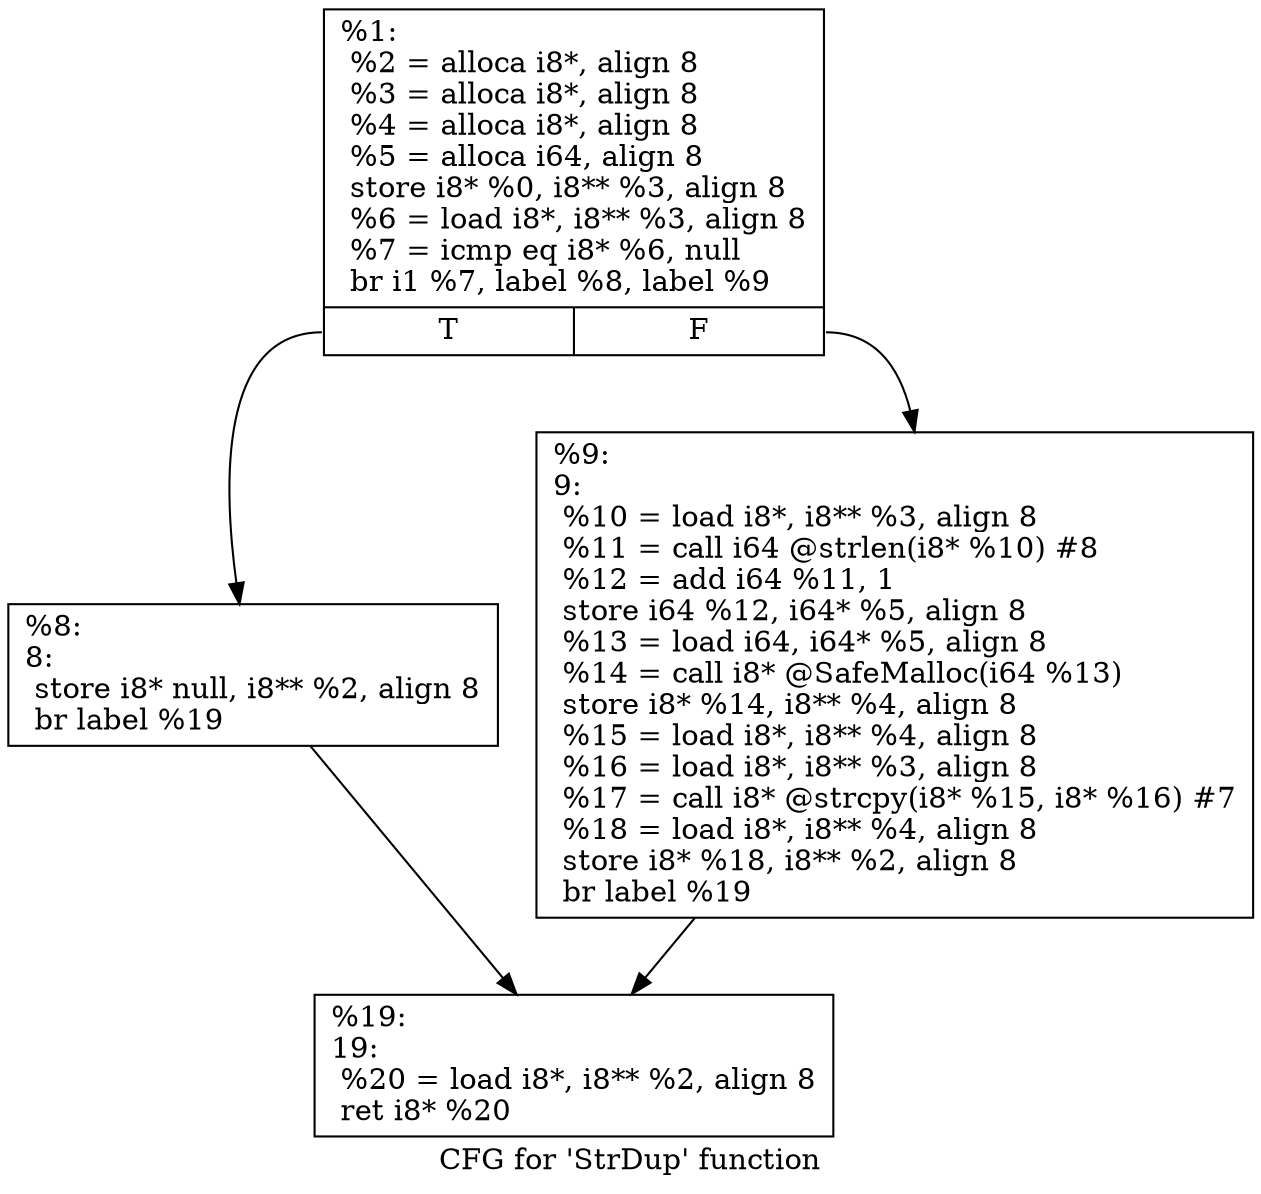 digraph "CFG for 'StrDup' function" {
	label="CFG for 'StrDup' function";

	Node0x16d3470 [shape=record,label="{%1:\l  %2 = alloca i8*, align 8\l  %3 = alloca i8*, align 8\l  %4 = alloca i8*, align 8\l  %5 = alloca i64, align 8\l  store i8* %0, i8** %3, align 8\l  %6 = load i8*, i8** %3, align 8\l  %7 = icmp eq i8* %6, null\l  br i1 %7, label %8, label %9\l|{<s0>T|<s1>F}}"];
	Node0x16d3470:s0 -> Node0x16d3690;
	Node0x16d3470:s1 -> Node0x16d36e0;
	Node0x16d3690 [shape=record,label="{%8:\l8:                                                \l  store i8* null, i8** %2, align 8\l  br label %19\l}"];
	Node0x16d3690 -> Node0x16d34f0;
	Node0x16d36e0 [shape=record,label="{%9:\l9:                                                \l  %10 = load i8*, i8** %3, align 8\l  %11 = call i64 @strlen(i8* %10) #8\l  %12 = add i64 %11, 1\l  store i64 %12, i64* %5, align 8\l  %13 = load i64, i64* %5, align 8\l  %14 = call i8* @SafeMalloc(i64 %13)\l  store i8* %14, i8** %4, align 8\l  %15 = load i8*, i8** %4, align 8\l  %16 = load i8*, i8** %3, align 8\l  %17 = call i8* @strcpy(i8* %15, i8* %16) #7\l  %18 = load i8*, i8** %4, align 8\l  store i8* %18, i8** %2, align 8\l  br label %19\l}"];
	Node0x16d36e0 -> Node0x16d34f0;
	Node0x16d34f0 [shape=record,label="{%19:\l19:                                               \l  %20 = load i8*, i8** %2, align 8\l  ret i8* %20\l}"];
}
